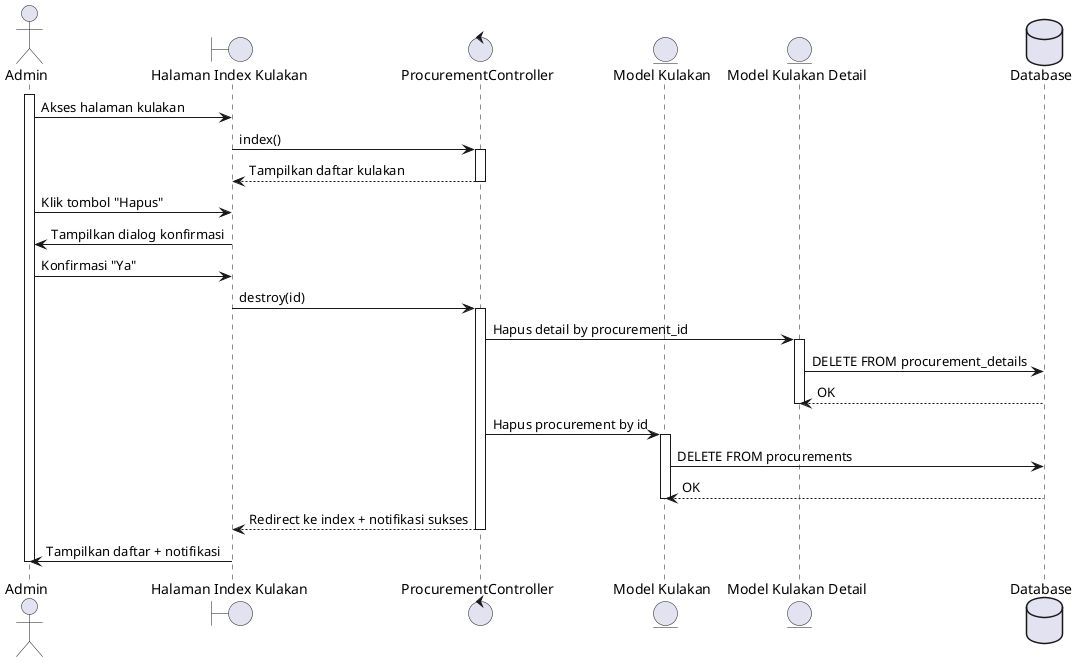 @startuml
actor Admin

boundary "Halaman Index Kulakan" as KulakanIndex
control "ProcurementController" as Controller
entity "Model Kulakan" as ProcurementModel
entity "Model Kulakan Detail" as ProcurementDetailsModel
database "Database" as DB

' Admin buka halaman index
activate Admin
Admin -> KulakanIndex: Akses halaman kulakan
KulakanIndex -> Controller: index()
activate Controller
Controller --> KulakanIndex: Tampilkan daftar kulakan
deactivate Controller

' Admin klik tombol hapus
Admin -> KulakanIndex: Klik tombol "Hapus"
KulakanIndex -> Admin: Tampilkan dialog konfirmasi
Admin -> KulakanIndex: Konfirmasi "Ya"

KulakanIndex -> Controller: destroy(id)
activate Controller

' Hapus semua detail barang terlebih dahulu
Controller -> ProcurementDetailsModel: Hapus detail by procurement_id
activate ProcurementDetailsModel
ProcurementDetailsModel -> DB: DELETE FROM procurement_details
DB --> ProcurementDetailsModel: OK
deactivate ProcurementDetailsModel

' Hapus data kulakan utama
Controller -> ProcurementModel: Hapus procurement by id
activate ProcurementModel
ProcurementModel -> DB: DELETE FROM procurements
DB --> ProcurementModel: OK
deactivate ProcurementModel

Controller --> KulakanIndex: Redirect ke index + notifikasi sukses
deactivate Controller
KulakanIndex -> Admin: Tampilkan daftar + notifikasi
deactivate Admin

@enduml
